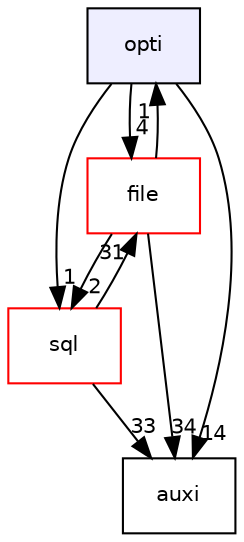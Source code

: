 digraph "opti" {
  bgcolor=transparent;
  compound=true
  node [ fontsize="10", fontname="Helvetica"];
  edge [ labelfontsize="10", labelfontname="Helvetica"];
  dir_f5b811bed0d3148a1f2e817601093fce [shape=box, label="opti", style="filled", fillcolor="#eeeeff", pencolor="black", URL="dir_f5b811bed0d3148a1f2e817601093fce.html"];
  dir_fb6598a949f0f53f82ac9a1a956124c7 [shape=box label="file" color="red" URL="dir_fb6598a949f0f53f82ac9a1a956124c7.html"];
  dir_5bd71961b401a432086d0fb290a87f3f [shape=box label="sql" color="red" URL="dir_5bd71961b401a432086d0fb290a87f3f.html"];
  dir_55aed34cd3f6ec638757940cb3108f99 [shape=box label="auxi" URL="dir_55aed34cd3f6ec638757940cb3108f99.html"];
  dir_fb6598a949f0f53f82ac9a1a956124c7->dir_f5b811bed0d3148a1f2e817601093fce [headlabel="1", labeldistance=1.5 headhref="dir_000001_000005.html"];
  dir_fb6598a949f0f53f82ac9a1a956124c7->dir_5bd71961b401a432086d0fb290a87f3f [headlabel="2", labeldistance=1.5 headhref="dir_000001_000008.html"];
  dir_fb6598a949f0f53f82ac9a1a956124c7->dir_55aed34cd3f6ec638757940cb3108f99 [headlabel="34", labeldistance=1.5 headhref="dir_000001_000000.html"];
  dir_f5b811bed0d3148a1f2e817601093fce->dir_fb6598a949f0f53f82ac9a1a956124c7 [headlabel="4", labeldistance=1.5 headhref="dir_000005_000001.html"];
  dir_f5b811bed0d3148a1f2e817601093fce->dir_5bd71961b401a432086d0fb290a87f3f [headlabel="1", labeldistance=1.5 headhref="dir_000005_000008.html"];
  dir_f5b811bed0d3148a1f2e817601093fce->dir_55aed34cd3f6ec638757940cb3108f99 [headlabel="14", labeldistance=1.5 headhref="dir_000005_000000.html"];
  dir_5bd71961b401a432086d0fb290a87f3f->dir_fb6598a949f0f53f82ac9a1a956124c7 [headlabel="31", labeldistance=1.5 headhref="dir_000008_000001.html"];
  dir_5bd71961b401a432086d0fb290a87f3f->dir_55aed34cd3f6ec638757940cb3108f99 [headlabel="33", labeldistance=1.5 headhref="dir_000008_000000.html"];
}

